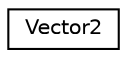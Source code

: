 digraph "Graphical Class Hierarchy"
{
 // LATEX_PDF_SIZE
  edge [fontname="Helvetica",fontsize="10",labelfontname="Helvetica",labelfontsize="10"];
  node [fontname="Helvetica",fontsize="10",shape=record];
  rankdir="LR";
  Node0 [label="Vector2",height=0.2,width=0.4,color="black", fillcolor="white", style="filled",URL="$struct_vector2.html",tooltip=" "];
}
